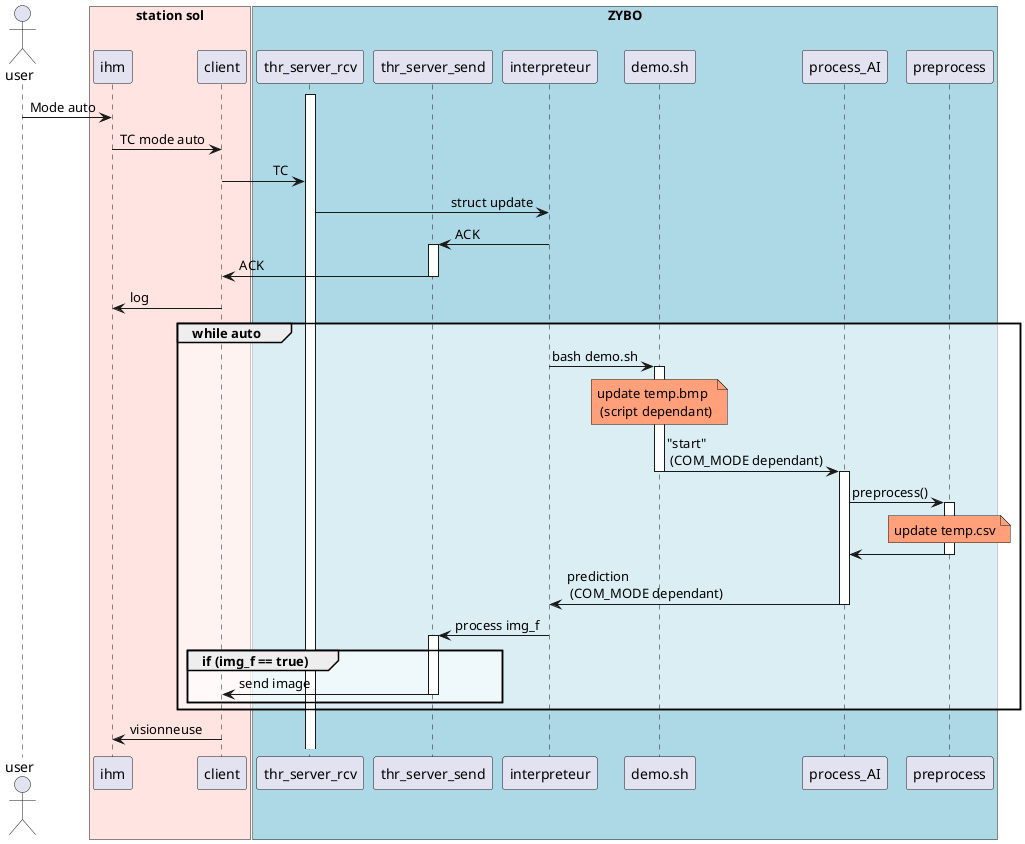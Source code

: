 @startuml Sequence_mode_auto

skinparam SequenceGroupBodyBackgroundColor #FFFFFF90
skinparam SequenceMessageAlign reverseDirection

actor user order 1

box "ZYBO" #LightBlue
    participant thr_server_rcv as server_rcv order 4
    participant thr_server_send as server_send order 5
    participant interpreteur as int order 6
    participant demo.sh as script order 7
    participant process_AI as AI order 8
    participant preprocess as pr order 9
end box

box "station sol" #MistyRose
    participant ihm as ihm order 2
    participant client as client order 3
end box

activate server_rcv
user -> ihm : Mode auto
ihm -> client : TC mode auto
client -> server_rcv : TC
server_rcv -> int : struct update
int -> server_send : ACK 
activate server_send
server_send -> client : ACK
deactivate server_send
client -> ihm : log
    group while auto
        int -> script : bash demo.sh
        activate script 
        note over script #LightSalmon:  update temp.bmp \n (script dependant)
        script -> AI : "start"\n (COM_MODE dependant)
        deactivate script
        activate AI 
        AI -> pr : preprocess()
        activate pr 
        note over pr #LightSalmon : update temp.csv 
        ' pr -> pr : update temp.csv
        pr -> AI
        deactivate pr 
        AI -> int : prediction\n (COM_MODE dependant)
        deactivate AI
        int -> server_send : process img_f
        group if (img_f == true)
            activate server_send
            server_send -> client : send image
            deactivate server_send
        end
    end
    client -> ihm : visionneuse
@enduml





@startuml Sequence_IA
participant AI
participant demo_sh
participant get_rand_img_py as rand
participant img_generator 
participant root_folder
participant preprocess

activate AI 
note over AI : init_arch
note over AI : load_weights
AI -> AI : wait for signal \n (COM_MODE dependant)
activate demo_sh
group while true
    group randomise img
        demo_sh -> rand : launch
        activate rand
        rand -> img_generator : get img
        rand -> root_folder : put temp.bmp
        rand -> demo_sh : finish
        deactivate rand
    end

    demo_sh -> AI : send signal \n (COM_MODE dependant)
    deactivate demo_sh

    group preprocess
        AI -> preprocess : preprocess
        activate preprocess
        preprocess -> root_folder : get temp.bmp
        note over preprocess : resize, convert
        preprocess -> root_folder : put temp.csv
        preprocess -> AI : finish
        deactivate preprocess
    end

    group process
        AI -> root_folder : load temp.csv
        note over AI : rescaling
        note over AI : process image
        note over AI : return prediction \n (COM_MODE dependant)
    end
end
deactivate AI
@enduml 